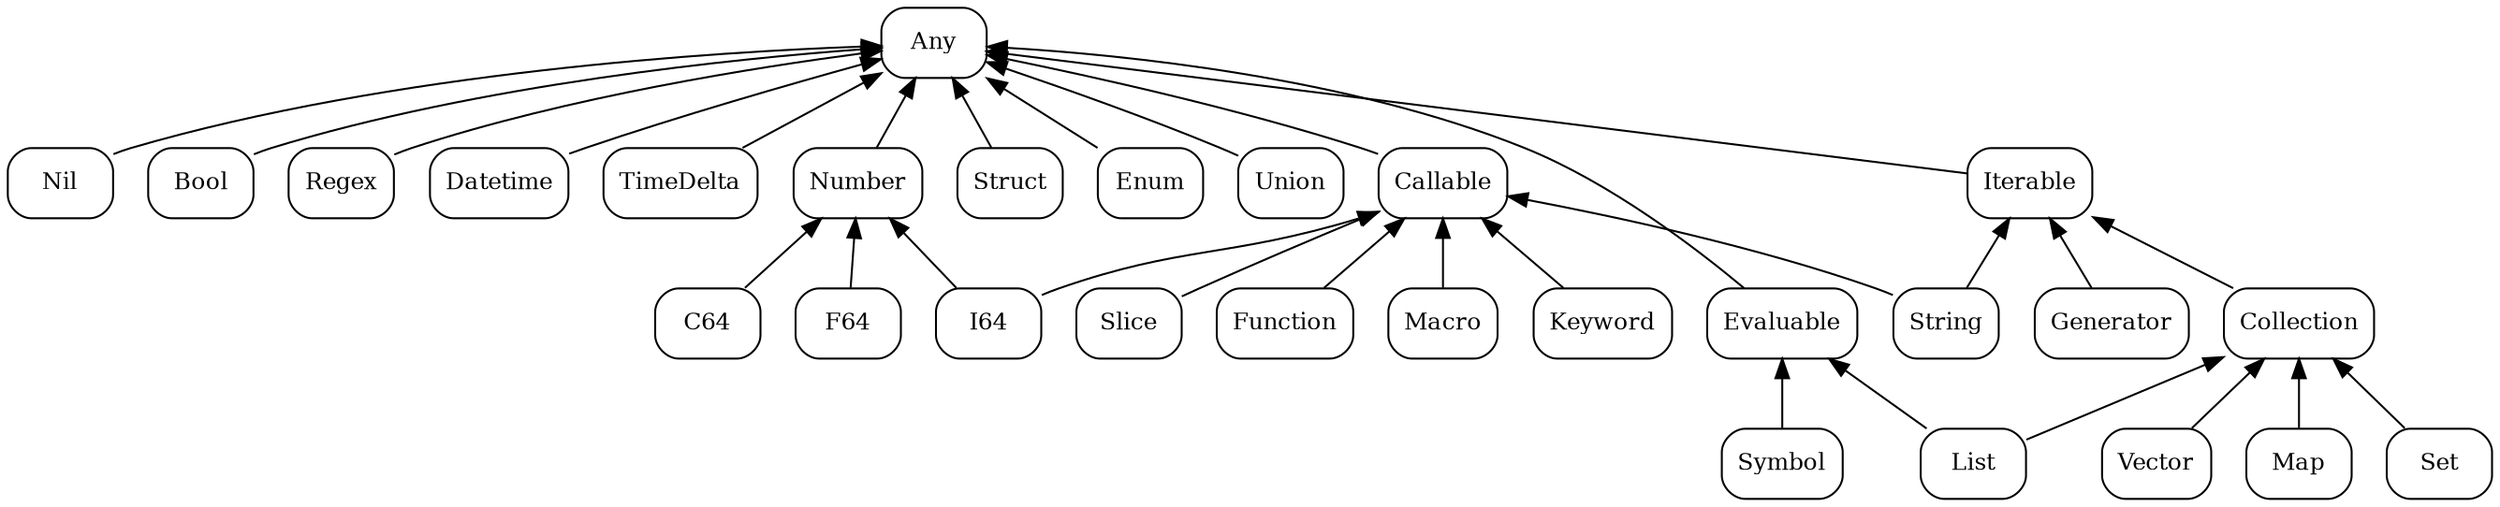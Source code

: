 // $ dot -Tpng -o sci_lisp_type_system.png sci_lisp_type_system.dot
digraph sci_lisp_type_system {
  graph [layout = dot; rankdir = BT;];
  
  node [fontsize = 12; shape = box; style = "rounded";];
  
  Nil -> Any;
  Bool -> Any;
  Regex -> Any;
  Datetime -> Any;
  TimeDelta -> Any;
  Number -> Any;
  Struct -> Any;
  Enum -> Any;
  Union -> Any;
  
  I64 -> Number;
  F64 -> Number;
  C64 -> Number;
  I64 -> Callable;
  Callable -> Any;
  
  Keyword -> Callable;
  Slice -> Callable;
  Function -> Callable;
  Macro -> Callable;
  String -> Callable;
  
  List -> Evaluable;
  Symbol -> Evaluable;
  Evaluable -> Any;
  
  Collection -> Iterable;
  Generator -> Iterable;
  String -> Iterable;
  Iterable -> Any;
  
  Vector -> Collection;
  Map -> Collection;
  Set -> Collection;
  List -> Collection;
}
